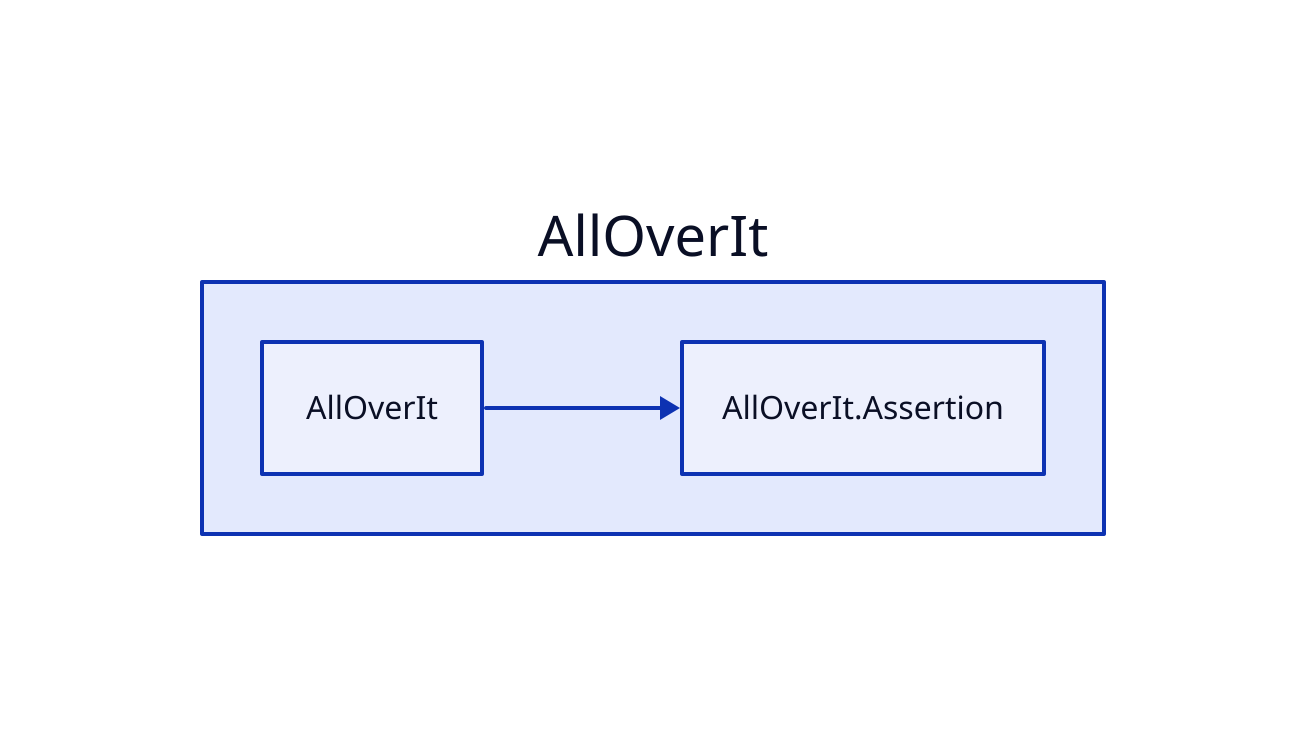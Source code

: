 direction: right

aoi: AllOverIt
aoi.alloverit: AllOverIt
aoi.alloverit-assertion: AllOverIt.Assertion

aoi.alloverit-assertion <- aoi.alloverit
